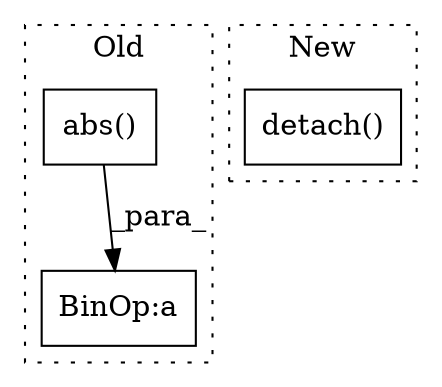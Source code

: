 digraph G {
subgraph cluster0 {
1 [label="abs()" a="75" s="17694,17711" l="10,1" shape="box"];
3 [label="BinOp:a" a="82" s="17910" l="3" shape="box"];
label = "Old";
style="dotted";
}
subgraph cluster1 {
2 [label="detach()" a="75" s="18017" l="28" shape="box"];
label = "New";
style="dotted";
}
1 -> 3 [label="_para_"];
}